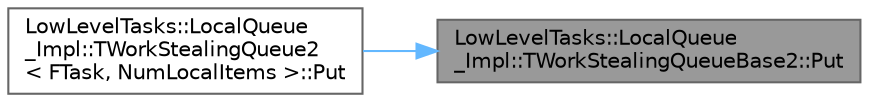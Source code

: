 digraph "LowLevelTasks::LocalQueue_Impl::TWorkStealingQueueBase2::Put"
{
 // INTERACTIVE_SVG=YES
 // LATEX_PDF_SIZE
  bgcolor="transparent";
  edge [fontname=Helvetica,fontsize=10,labelfontname=Helvetica,labelfontsize=10];
  node [fontname=Helvetica,fontsize=10,shape=box,height=0.2,width=0.4];
  rankdir="RL";
  Node1 [id="Node000001",label="LowLevelTasks::LocalQueue\l_Impl::TWorkStealingQueueBase2::Put",height=0.2,width=0.4,color="gray40", fillcolor="grey60", style="filled", fontcolor="black",tooltip=" "];
  Node1 -> Node2 [id="edge1_Node000001_Node000002",dir="back",color="steelblue1",style="solid",tooltip=" "];
  Node2 [id="Node000002",label="LowLevelTasks::LocalQueue\l_Impl::TWorkStealingQueue2\l\< FTask, NumLocalItems \>::Put",height=0.2,width=0.4,color="grey40", fillcolor="white", style="filled",URL="$da/d54/classLowLevelTasks_1_1LocalQueue__Impl_1_1TWorkStealingQueue2.html#a5b7ab32c30683c6d45b388e30cca0407",tooltip=" "];
}
